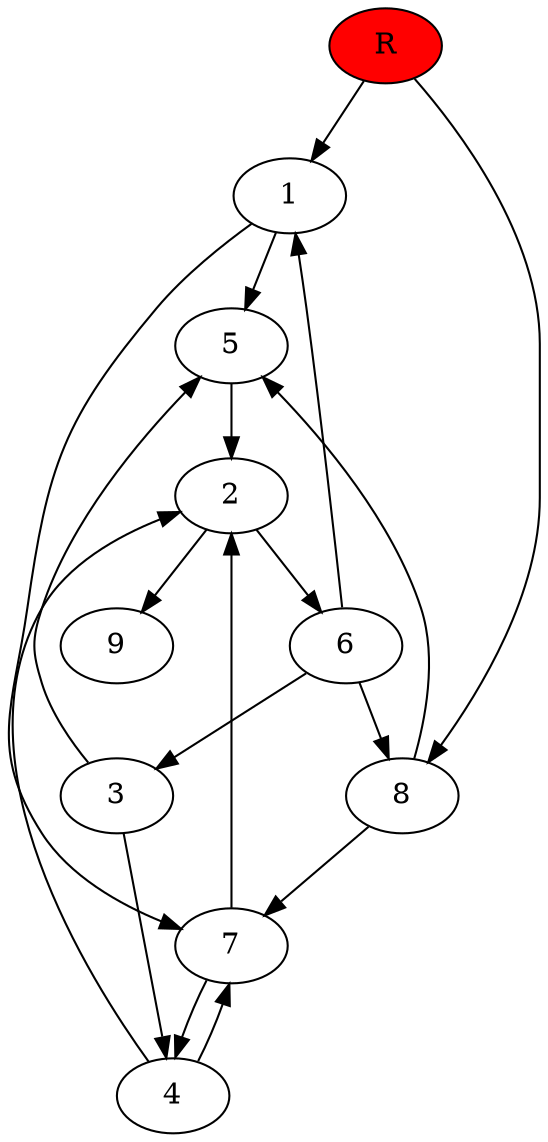 digraph prb72673 {
	1
	2
	3
	4
	5
	6
	7
	8
	R [fillcolor="#ff0000" style=filled]
	1 -> 5
	1 -> 7
	2 -> 6
	2 -> 9
	3 -> 4
	3 -> 5
	4 -> 2
	4 -> 7
	5 -> 2
	6 -> 1
	6 -> 3
	6 -> 8
	7 -> 2
	7 -> 4
	8 -> 5
	8 -> 7
	R -> 1
	R -> 8
}
